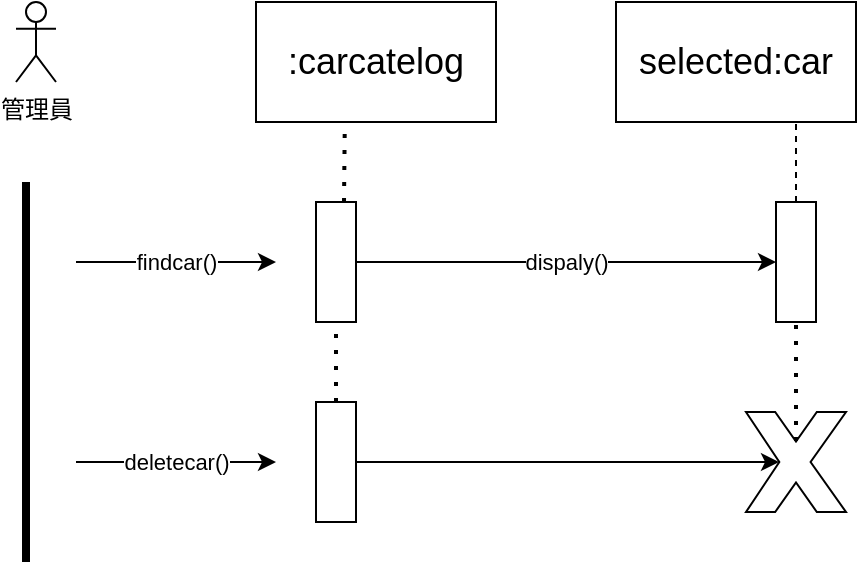 <mxfile version="22.1.11" type="google">
  <diagram name="第 1 页" id="1oYPEpiR6tIuMJrw2AjJ">
    <mxGraphModel grid="1" page="1" gridSize="10" guides="1" tooltips="1" connect="1" arrows="1" fold="1" pageScale="1" pageWidth="827" pageHeight="1169" math="0" shadow="0">
      <root>
        <mxCell id="0" />
        <mxCell id="1" parent="0" />
        <mxCell id="WqT5VX9KuRxhZggrVq75-1" value="管理員" style="shape=umlActor;verticalLabelPosition=bottom;verticalAlign=top;html=1;outlineConnect=0;" vertex="1" parent="1">
          <mxGeometry x="60" y="30" width="20" height="40" as="geometry" />
        </mxCell>
        <mxCell id="WqT5VX9KuRxhZggrVq75-2" value="" style="line;strokeWidth=4;direction=south;html=1;perimeter=backbonePerimeter;points=[];outlineConnect=0;" vertex="1" parent="1">
          <mxGeometry x="60" y="120" width="10" height="190" as="geometry" />
        </mxCell>
        <mxCell id="WqT5VX9KuRxhZggrVq75-3" value="" style="endArrow=classic;html=1;rounded=0;" edge="1" parent="1">
          <mxGeometry relative="1" as="geometry">
            <mxPoint x="90" y="160" as="sourcePoint" />
            <mxPoint x="190" y="160" as="targetPoint" />
          </mxGeometry>
        </mxCell>
        <mxCell id="WqT5VX9KuRxhZggrVq75-4" value="findcar()" style="edgeLabel;resizable=0;html=1;align=center;verticalAlign=middle;" connectable="0" vertex="1" parent="WqT5VX9KuRxhZggrVq75-3">
          <mxGeometry relative="1" as="geometry" />
        </mxCell>
        <mxCell id="WqT5VX9KuRxhZggrVq75-5" value="" style="endArrow=classic;html=1;rounded=0;" edge="1" parent="1">
          <mxGeometry relative="1" as="geometry">
            <mxPoint x="90" y="260" as="sourcePoint" />
            <mxPoint x="190" y="260" as="targetPoint" />
          </mxGeometry>
        </mxCell>
        <mxCell id="WqT5VX9KuRxhZggrVq75-6" value="deletecar()" style="edgeLabel;resizable=0;html=1;align=center;verticalAlign=middle;" connectable="0" vertex="1" parent="WqT5VX9KuRxhZggrVq75-5">
          <mxGeometry relative="1" as="geometry" />
        </mxCell>
        <mxCell id="WqT5VX9KuRxhZggrVq75-9" value="" style="rounded=0;whiteSpace=wrap;html=1;" vertex="1" parent="1">
          <mxGeometry x="210" y="130" width="20" height="60" as="geometry" />
        </mxCell>
        <mxCell id="WqT5VX9KuRxhZggrVq75-10" value="" style="rounded=0;whiteSpace=wrap;html=1;" vertex="1" parent="1">
          <mxGeometry x="210" y="130" width="20" height="60" as="geometry" />
        </mxCell>
        <mxCell id="WqT5VX9KuRxhZggrVq75-11" value="" style="rounded=0;whiteSpace=wrap;html=1;" vertex="1" parent="1">
          <mxGeometry x="210" y="230" width="20" height="60" as="geometry" />
        </mxCell>
        <mxCell id="WqT5VX9KuRxhZggrVq75-13" value="" style="rounded=0;whiteSpace=wrap;html=1;" vertex="1" parent="1">
          <mxGeometry x="440" y="130" width="20" height="60" as="geometry" />
        </mxCell>
        <mxCell id="WqT5VX9KuRxhZggrVq75-14" value="&lt;font style=&quot;font-size: 18px;&quot;&gt;:carcatelog&lt;/font&gt;" style="rounded=0;whiteSpace=wrap;html=1;" vertex="1" parent="1">
          <mxGeometry x="180" y="30" width="120" height="60" as="geometry" />
        </mxCell>
        <mxCell id="WqT5VX9KuRxhZggrVq75-15" value="&lt;font style=&quot;font-size: 18px;&quot;&gt;selected:car&lt;/font&gt;" style="rounded=0;whiteSpace=wrap;html=1;" vertex="1" parent="1">
          <mxGeometry x="360" y="30" width="120" height="60" as="geometry" />
        </mxCell>
        <mxCell id="WqT5VX9KuRxhZggrVq75-16" value="" style="endArrow=none;dashed=1;html=1;dashPattern=1 3;strokeWidth=2;rounded=0;entryX=0.37;entryY=1.01;entryDx=0;entryDy=0;entryPerimeter=0;" edge="1" parent="1" target="WqT5VX9KuRxhZggrVq75-14">
          <mxGeometry width="50" height="50" relative="1" as="geometry">
            <mxPoint x="224" y="130" as="sourcePoint" />
            <mxPoint x="320" y="270" as="targetPoint" />
          </mxGeometry>
        </mxCell>
        <mxCell id="WqT5VX9KuRxhZggrVq75-17" value="" style="endArrow=none;dashed=1;html=1;dashPattern=1 3;strokeWidth=2;rounded=0;entryX=0.5;entryY=1;entryDx=0;entryDy=0;exitX=0.5;exitY=0;exitDx=0;exitDy=0;" edge="1" parent="1" source="WqT5VX9KuRxhZggrVq75-11" target="WqT5VX9KuRxhZggrVq75-10">
          <mxGeometry width="50" height="50" relative="1" as="geometry">
            <mxPoint x="270" y="320" as="sourcePoint" />
            <mxPoint x="320" y="270" as="targetPoint" />
          </mxGeometry>
        </mxCell>
        <mxCell id="WqT5VX9KuRxhZggrVq75-18" value="" style="endArrow=classic;html=1;rounded=0;exitX=1;exitY=0.5;exitDx=0;exitDy=0;entryX=0;entryY=0.5;entryDx=0;entryDy=0;" edge="1" parent="1" source="WqT5VX9KuRxhZggrVq75-10" target="WqT5VX9KuRxhZggrVq75-13">
          <mxGeometry relative="1" as="geometry">
            <mxPoint x="240" y="290" as="sourcePoint" />
            <mxPoint x="340" y="290" as="targetPoint" />
          </mxGeometry>
        </mxCell>
        <mxCell id="WqT5VX9KuRxhZggrVq75-19" value="dispaly()" style="edgeLabel;resizable=0;html=1;align=center;verticalAlign=middle;" connectable="0" vertex="1" parent="WqT5VX9KuRxhZggrVq75-18">
          <mxGeometry relative="1" as="geometry" />
        </mxCell>
        <mxCell id="WqT5VX9KuRxhZggrVq75-20" value="" style="endArrow=none;dashed=1;html=1;rounded=0;entryX=0.75;entryY=1;entryDx=0;entryDy=0;exitX=0.5;exitY=0;exitDx=0;exitDy=0;" edge="1" parent="1" source="WqT5VX9KuRxhZggrVq75-13" target="WqT5VX9KuRxhZggrVq75-15">
          <mxGeometry width="50" height="50" relative="1" as="geometry">
            <mxPoint x="270" y="320" as="sourcePoint" />
            <mxPoint x="320" y="270" as="targetPoint" />
          </mxGeometry>
        </mxCell>
        <mxCell id="WqT5VX9KuRxhZggrVq75-21" value="" style="verticalLabelPosition=bottom;verticalAlign=top;html=1;shape=mxgraph.basic.x" vertex="1" parent="1">
          <mxGeometry x="425" y="235" width="50" height="50" as="geometry" />
        </mxCell>
        <mxCell id="WqT5VX9KuRxhZggrVq75-22" value="" style="endArrow=none;dashed=1;html=1;dashPattern=1 3;strokeWidth=2;rounded=0;entryX=0.5;entryY=1;entryDx=0;entryDy=0;exitX=0.5;exitY=0.29;exitDx=0;exitDy=0;exitPerimeter=0;" edge="1" parent="1" source="WqT5VX9KuRxhZggrVq75-21" target="WqT5VX9KuRxhZggrVq75-13">
          <mxGeometry width="50" height="50" relative="1" as="geometry">
            <mxPoint x="270" y="320" as="sourcePoint" />
            <mxPoint x="320" y="270" as="targetPoint" />
          </mxGeometry>
        </mxCell>
        <mxCell id="WqT5VX9KuRxhZggrVq75-23" value="" style="endArrow=classic;html=1;rounded=0;exitX=1;exitY=0.5;exitDx=0;exitDy=0;entryX=0.33;entryY=0.5;entryDx=0;entryDy=0;entryPerimeter=0;" edge="1" parent="1" source="WqT5VX9KuRxhZggrVq75-11" target="WqT5VX9KuRxhZggrVq75-21">
          <mxGeometry width="50" height="50" relative="1" as="geometry">
            <mxPoint x="270" y="320" as="sourcePoint" />
            <mxPoint x="320" y="270" as="targetPoint" />
          </mxGeometry>
        </mxCell>
      </root>
    </mxGraphModel>
  </diagram>
</mxfile>
